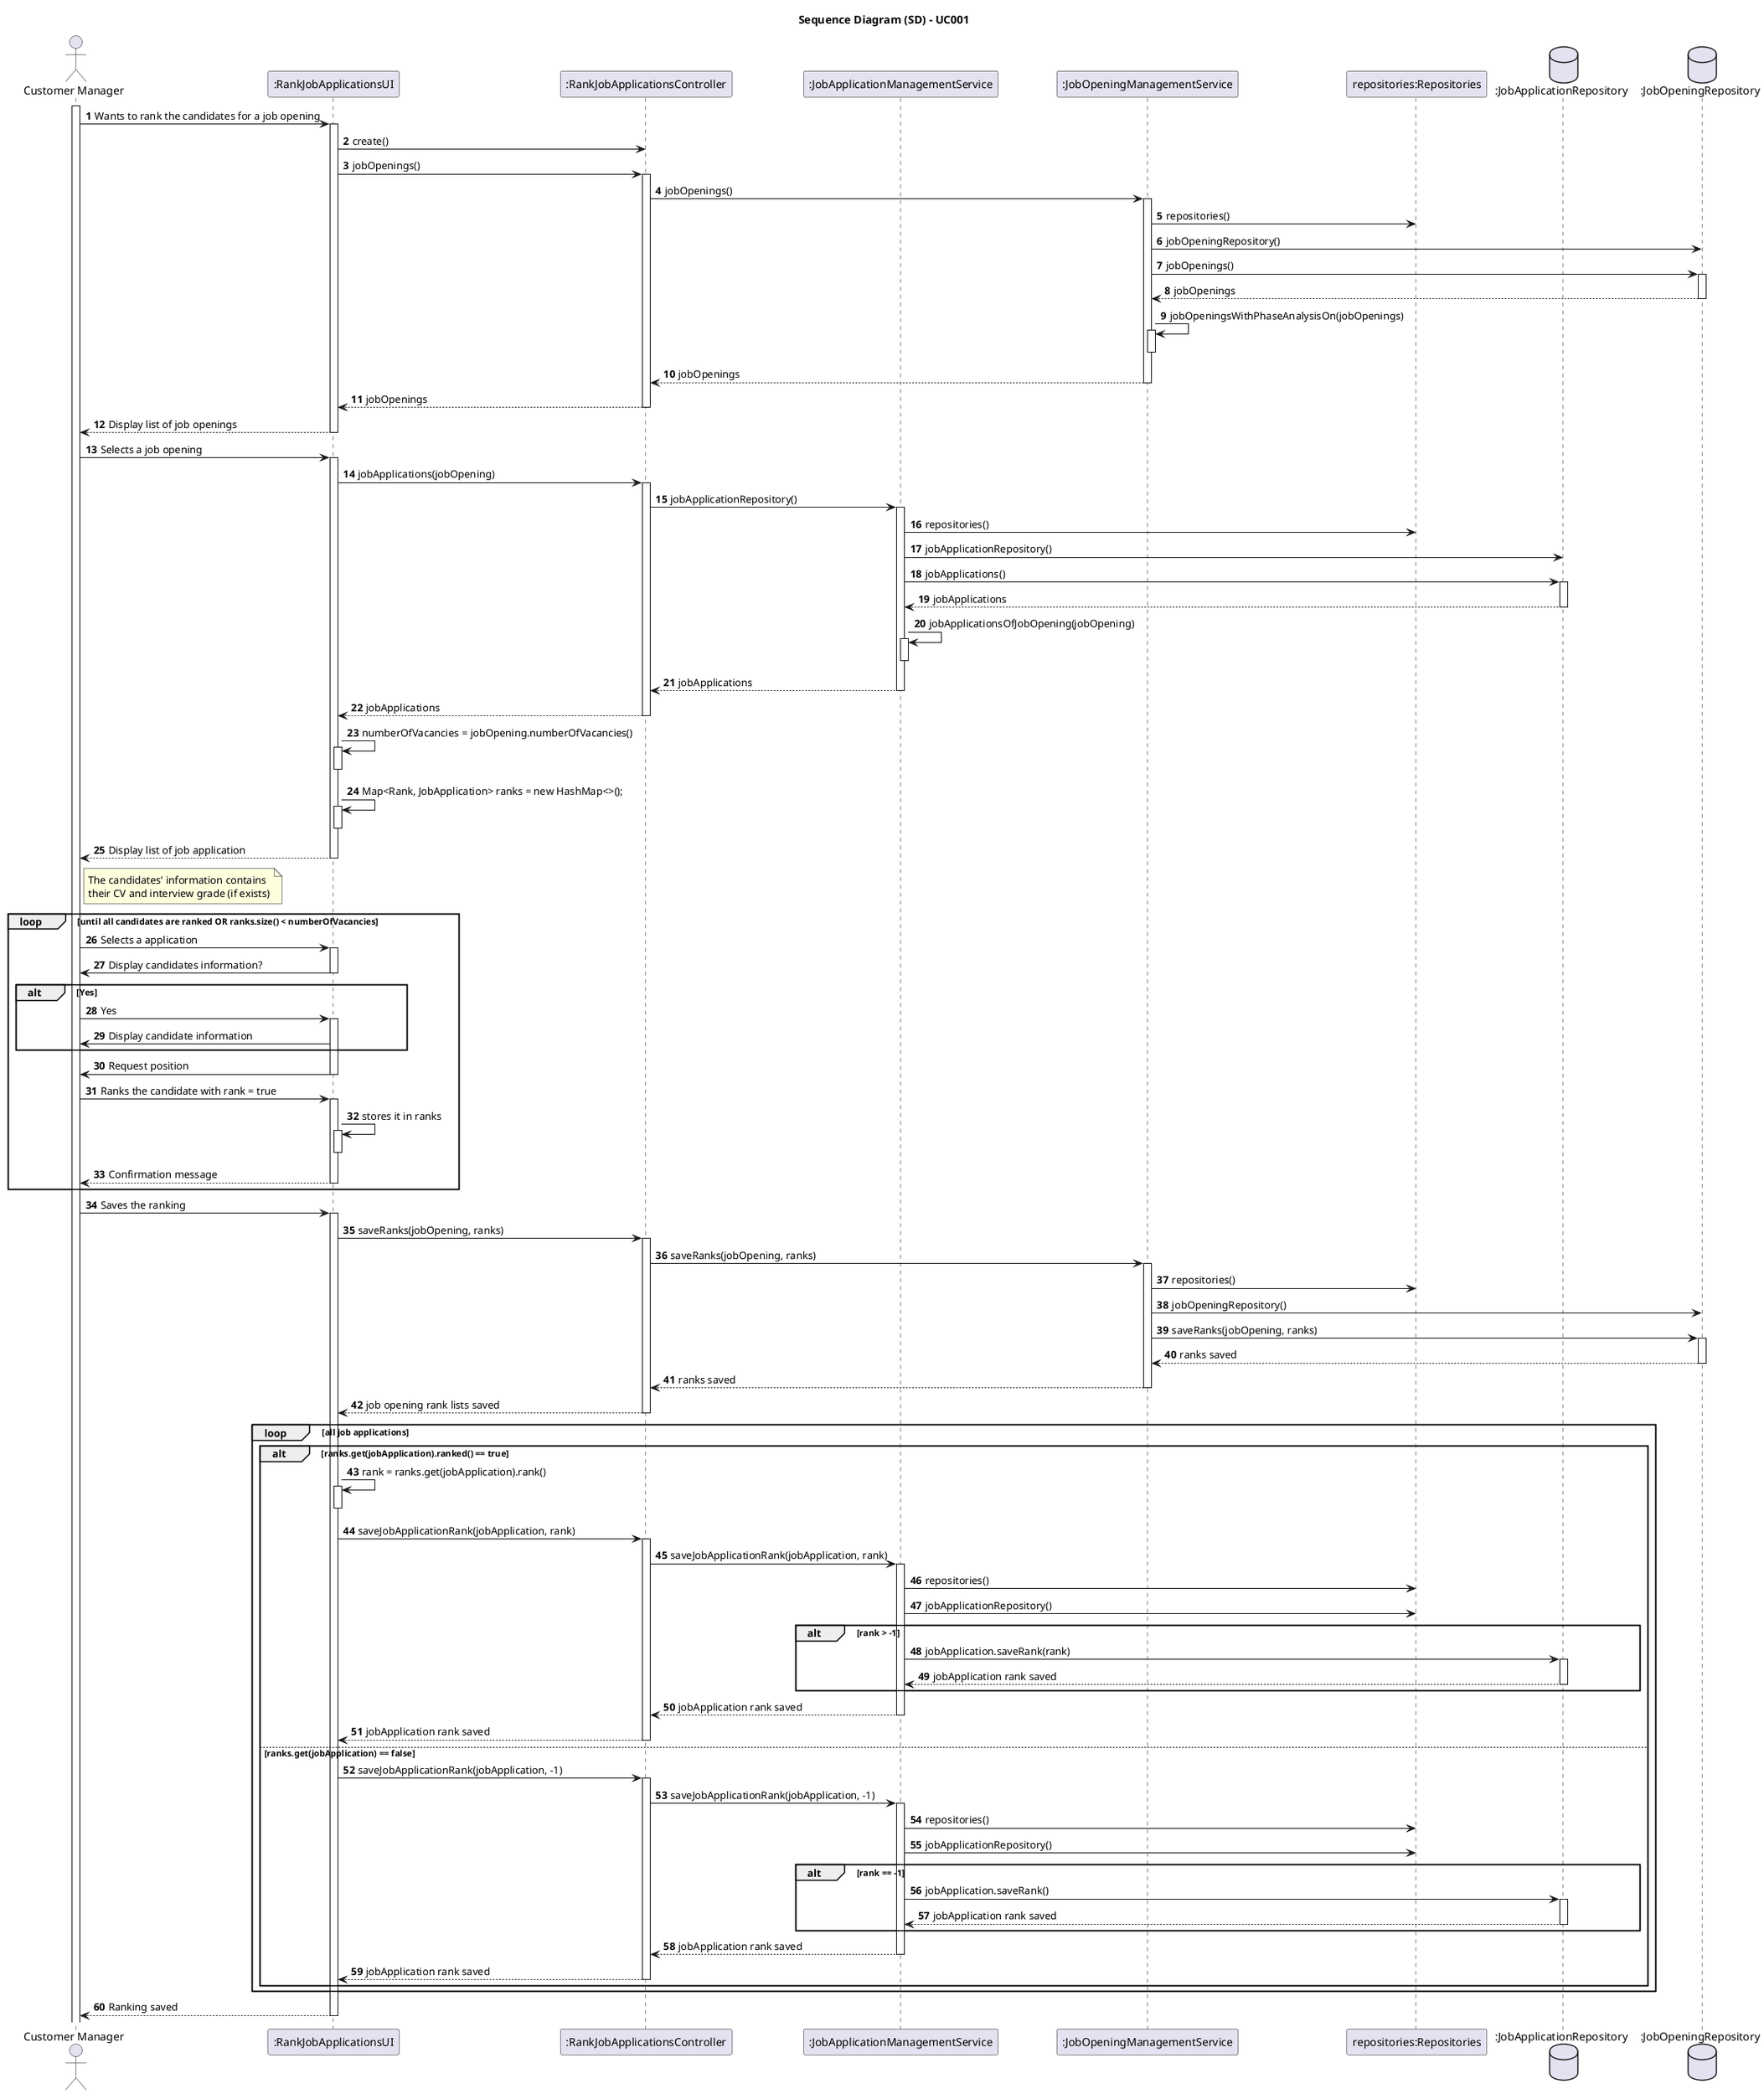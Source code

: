 @startuml
skinparam packageStyle rectangle
skinparam shadowing false
skinparam linetype polyline

autonumber 1

skinparam classAttributeIconSize 0

title Sequence Diagram (SD) - UC001

actor "Customer Manager" as CM
participant ":RankJobApplicationsUI" as UI
participant ":RankJobApplicationsController" as Controller
participant ":JobApplicationManagementService" as JobApplicationManagementService
participant ":JobOpeningManagementService" as JobOpeningManagementService
participant "repositories:Repositories" as repositories
database ":JobApplicationRepository" as JobApplicationRepository
database ":JobOpeningRepository" as JobOpeningRepository

activate CM
    CM -> UI: Wants to rank the candidates for a job opening
        activate UI

        UI -> Controller: create()
        UI -> Controller: jobOpenings()
            activate Controller
                Controller -> JobOpeningManagementService: jobOpenings()
                    activate JobOpeningManagementService
                    JobOpeningManagementService -> repositories: repositories()
                    JobOpeningManagementService -> JobOpeningRepository: jobOpeningRepository()
                    JobOpeningManagementService -> JobOpeningRepository: jobOpenings()
                        activate JobOpeningRepository
                        JobOpeningRepository --> JobOpeningManagementService: jobOpenings
                    deactivate JobOpeningRepository
                    JobOpeningManagementService -> JobOpeningManagementService : jobOpeningsWithPhaseAnalysisOn(jobOpenings)
                        activate JobOpeningManagementService
                    deactivate JobOpeningManagementService
                    JobOpeningManagementService --> Controller: jobOpenings
            deactivate JobOpeningManagementService
            Controller --> UI: jobOpenings
        deactivate Controller
        UI --> CM: Display list of job openings
    deactivate UI
    CM -> UI: Selects a job opening
        activate UI
        UI -> Controller: jobApplications(jobOpening)
            activate Controller
            Controller -> JobApplicationManagementService: jobApplicationRepository()
                activate JobApplicationManagementService
                    JobApplicationManagementService -> repositories: repositories()
                    JobApplicationManagementService -> JobApplicationRepository: jobApplicationRepository()
                    JobApplicationManagementService -> JobApplicationRepository: jobApplications()
                        activate JobApplicationRepository
                        JobApplicationRepository --> JobApplicationManagementService: jobApplications
                    deactivate JobApplicationRepository
                    JobApplicationManagementService -> JobApplicationManagementService : jobApplicationsOfJobOpening(jobOpening)
                        activate JobApplicationManagementService
                    deactivate JobApplicationManagementService
                    JobApplicationManagementService --> Controller: jobApplications
                deactivate JobApplicationManagementService
                Controller --> UI: jobApplications
        deactivate Controller

            UI -> UI: numberOfVacancies = jobOpening.numberOfVacancies()
            activate UI
        deactivate UI
            UI -> UI: Map<Rank, JobApplication> ranks = new HashMap<>();
            activate UI
        deactivate UI

        UI --> CM: Display list of job application
            note right of CM
                The candidates' information contains
                their CV and interview grade (if exists)
            end note
    deactivate UI

    loop until all candidates are ranked OR ranks.size() < numberOfVacancies
        CM -> UI: Selects a application
            activate UI
            UI -> CM: Display candidates information?
        deactivate UI
        alt Yes
            CM -> UI: Yes
                activate UI
                UI -> CM: Display candidate information
        end alt

        UI -> CM: Request position
        deactivate UI
        CM -> UI : Ranks the candidate with rank = true
            activate UI
                UI -> UI: stores it in ranks
                activate UI
            deactivate UI
            UI --> CM: Confirmation message
        deactivate UI

    end loop

    CM -> UI: Saves the ranking

        activate UI
        UI -> Controller: saveRanks(jobOpening, ranks)
            activate Controller
            Controller -> JobOpeningManagementService: saveRanks(jobOpening, ranks)
                activate JobOpeningManagementService
                JobOpeningManagementService -> repositories: repositories()
                JobOpeningManagementService -> JobOpeningRepository: jobOpeningRepository()
                JobOpeningManagementService -> JobOpeningRepository: saveRanks(jobOpening, ranks)
                    activate JobOpeningRepository
                    JobOpeningRepository --> JobOpeningManagementService: ranks saved
                deactivate JobOpeningRepository
                JobOpeningManagementService --> Controller: ranks saved
            deactivate JobOpeningManagementService
            Controller --> UI: job opening rank lists saved
        deactivate Controller

        loop all job applications
            alt ranks.get(jobApplication).ranked() == true
            UI -> UI : rank = ranks.get(jobApplication).rank()
                activate UI
            deactivate UI
            UI -> Controller: saveJobApplicationRank(jobApplication, rank)
                activate Controller
                Controller -> JobApplicationManagementService: saveJobApplicationRank(jobApplication, rank)
                    activate JobApplicationManagementService
                    JobApplicationManagementService -> repositories: repositories()
                    JobApplicationManagementService -> repositories: jobApplicationRepository()
                        alt rank > -1
                            JobApplicationManagementService -> JobApplicationRepository : jobApplication.saveRank(rank)
                                activate JobApplicationRepository
                                JobApplicationRepository --> JobApplicationManagementService: jobApplication rank saved
                            deactivate JobApplicationRepository
                        end alt
                        JobApplicationManagementService --> Controller: jobApplication rank saved
                    deactivate JobApplicationManagementService
                Controller --> UI: jobApplication rank saved
            deactivate Controller
            else ranks.get(jobApplication) == false
            UI -> Controller: saveJobApplicationRank(jobApplication, -1)
                activate Controller
                Controller -> JobApplicationManagementService: saveJobApplicationRank(jobApplication, -1)
                    activate JobApplicationManagementService
                    JobApplicationManagementService -> repositories: repositories()
                    JobApplicationManagementService -> repositories: jobApplicationRepository()
                        alt rank == -1
                        JobApplicationManagementService -> JobApplicationRepository : jobApplication.saveRank()
                            activate JobApplicationRepository
                            JobApplicationRepository --> JobApplicationManagementService: jobApplication rank saved
                        deactivate JobApplicationRepository
                        end alt
                        JobApplicationManagementService --> Controller: jobApplication rank saved
                    deactivate JobApplicationManagementService
                Controller --> UI: jobApplication rank saved
                deactivate Controller
            end alt
        end loop

    UI --> CM: Ranking saved
    deactivate UI

@enduml